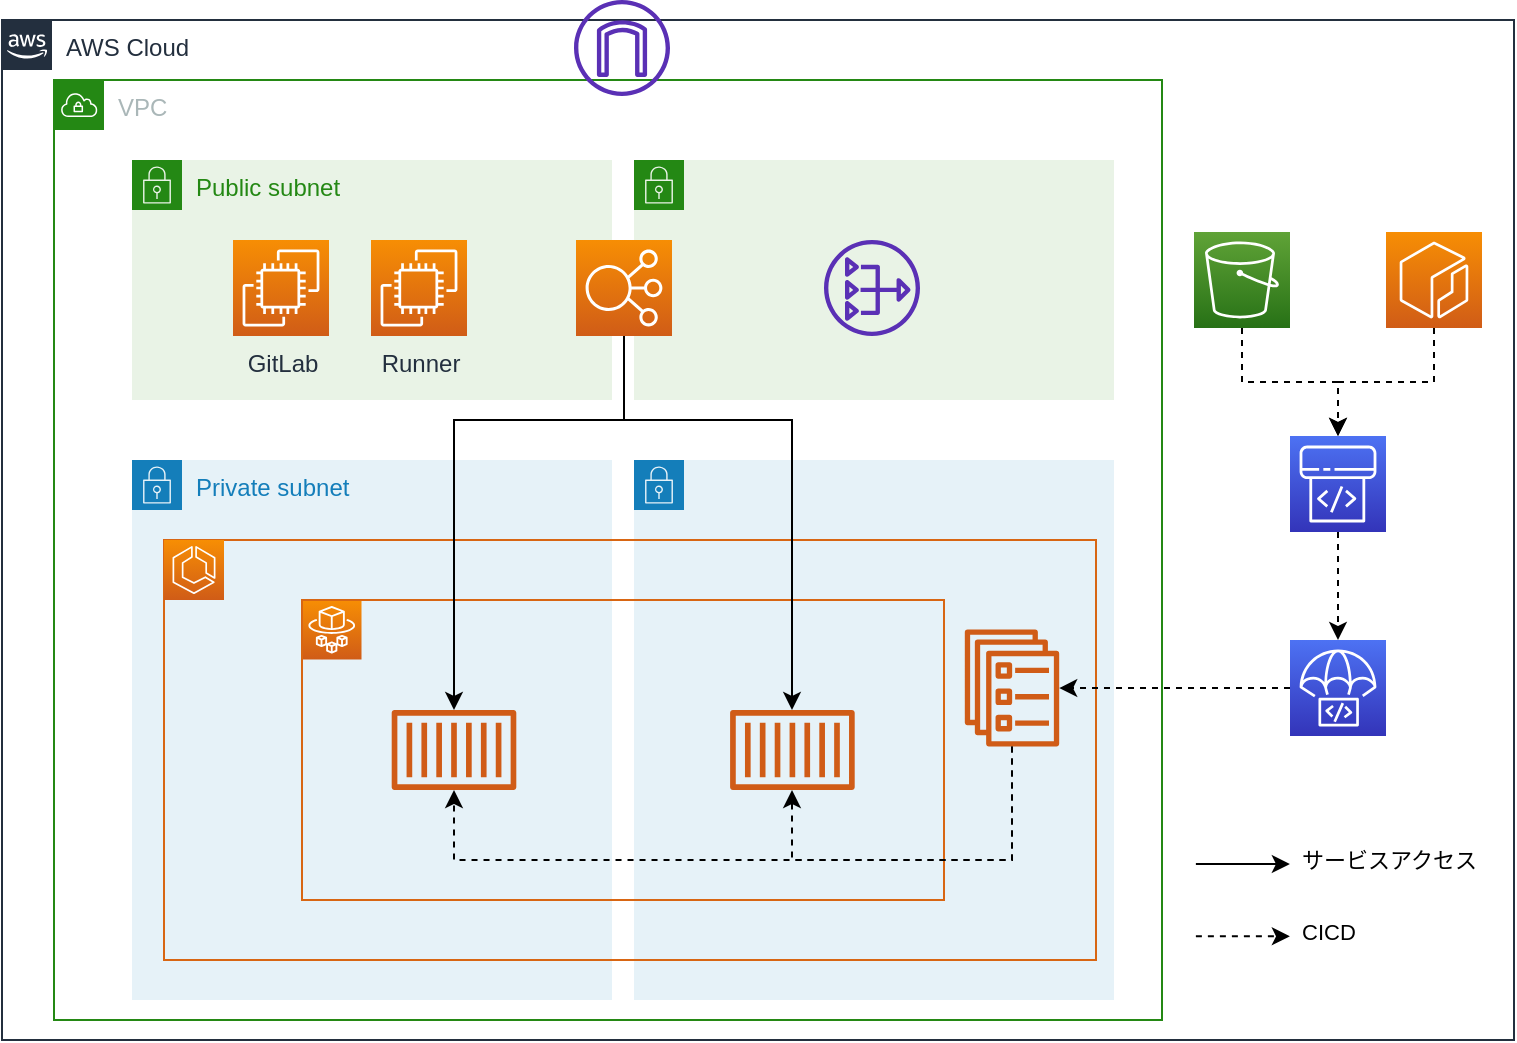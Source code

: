 <mxfile version="13.6.5">
    <diagram id="_UF49B7PCfFeT8J70AKn" name="AWS">
        <mxGraphModel dx="598" dy="635" grid="1" gridSize="10" guides="1" tooltips="1" connect="1" arrows="1" fold="1" page="1" pageScale="1" pageWidth="827" pageHeight="1169" math="0" shadow="0">
            <root>
                <mxCell id="0"/>
                <mxCell id="1" parent="0"/>
                <mxCell id="LLyY363C2WJFp_gUzBj3-1" value="AWS Cloud" style="points=[[0,0],[0.25,0],[0.5,0],[0.75,0],[1,0],[1,0.25],[1,0.5],[1,0.75],[1,1],[0.75,1],[0.5,1],[0.25,1],[0,1],[0,0.75],[0,0.5],[0,0.25]];outlineConnect=0;gradientColor=none;html=1;whiteSpace=wrap;fontSize=12;fontStyle=0;shape=mxgraph.aws4.group;grIcon=mxgraph.aws4.group_aws_cloud_alt;strokeColor=#232F3E;fillColor=none;verticalAlign=top;align=left;spacingLeft=30;fontColor=#232F3E;dashed=0;" parent="1" vertex="1">
                    <mxGeometry x="20" y="30" width="756" height="510" as="geometry"/>
                </mxCell>
                <mxCell id="LLyY363C2WJFp_gUzBj3-2" value="VPC" style="points=[[0,0],[0.25,0],[0.5,0],[0.75,0],[1,0],[1,0.25],[1,0.5],[1,0.75],[1,1],[0.75,1],[0.5,1],[0.25,1],[0,1],[0,0.75],[0,0.5],[0,0.25]];outlineConnect=0;gradientColor=none;html=1;whiteSpace=wrap;fontSize=12;fontStyle=0;shape=mxgraph.aws4.group;grIcon=mxgraph.aws4.group_vpc;strokeColor=#248814;fillColor=none;verticalAlign=top;align=left;spacingLeft=30;fontColor=#AAB7B8;dashed=0;" parent="1" vertex="1">
                    <mxGeometry x="46" y="60" width="554" height="470" as="geometry"/>
                </mxCell>
                <mxCell id="LLyY363C2WJFp_gUzBj3-3" value="Public subnet" style="points=[[0,0],[0.25,0],[0.5,0],[0.75,0],[1,0],[1,0.25],[1,0.5],[1,0.75],[1,1],[0.75,1],[0.5,1],[0.25,1],[0,1],[0,0.75],[0,0.5],[0,0.25]];outlineConnect=0;gradientColor=none;html=1;whiteSpace=wrap;fontSize=12;fontStyle=0;shape=mxgraph.aws4.group;grIcon=mxgraph.aws4.group_security_group;grStroke=0;strokeColor=#248814;fillColor=#E9F3E6;verticalAlign=top;align=left;spacingLeft=30;fontColor=#248814;dashed=0;" parent="1" vertex="1">
                    <mxGeometry x="85" y="100" width="240" height="120" as="geometry"/>
                </mxCell>
                <mxCell id="LLyY363C2WJFp_gUzBj3-4" value="" style="points=[[0,0],[0.25,0],[0.5,0],[0.75,0],[1,0],[1,0.25],[1,0.5],[1,0.75],[1,1],[0.75,1],[0.5,1],[0.25,1],[0,1],[0,0.75],[0,0.5],[0,0.25]];outlineConnect=0;gradientColor=none;html=1;whiteSpace=wrap;fontSize=12;fontStyle=0;shape=mxgraph.aws4.group;grIcon=mxgraph.aws4.group_security_group;grStroke=0;strokeColor=#248814;fillColor=#E9F3E6;verticalAlign=top;align=left;spacingLeft=30;fontColor=#248814;dashed=0;" parent="1" vertex="1">
                    <mxGeometry x="336" y="100" width="240" height="120" as="geometry"/>
                </mxCell>
                <mxCell id="LLyY363C2WJFp_gUzBj3-7" value="" style="outlineConnect=0;fontColor=#232F3E;gradientColor=#F78E04;gradientDirection=north;fillColor=#D05C17;strokeColor=#ffffff;dashed=0;verticalLabelPosition=bottom;verticalAlign=top;align=center;html=1;fontSize=12;fontStyle=0;aspect=fixed;shape=mxgraph.aws4.resourceIcon;resIcon=mxgraph.aws4.elastic_load_balancing;" parent="1" vertex="1">
                    <mxGeometry x="307" y="140" width="48" height="48" as="geometry"/>
                </mxCell>
                <mxCell id="LLyY363C2WJFp_gUzBj3-8" value="GitLab" style="outlineConnect=0;fontColor=#232F3E;gradientColor=#F78E04;gradientDirection=north;fillColor=#D05C17;strokeColor=#ffffff;dashed=0;verticalLabelPosition=bottom;verticalAlign=top;align=center;html=1;fontSize=12;fontStyle=0;aspect=fixed;shape=mxgraph.aws4.resourceIcon;resIcon=mxgraph.aws4.ec2;" parent="1" vertex="1">
                    <mxGeometry x="135.5" y="140" width="48" height="48" as="geometry"/>
                </mxCell>
                <mxCell id="LLyY363C2WJFp_gUzBj3-9" value="Runner" style="outlineConnect=0;fontColor=#232F3E;gradientColor=#F78E04;gradientDirection=north;fillColor=#D05C17;strokeColor=#ffffff;dashed=0;verticalLabelPosition=bottom;verticalAlign=top;align=center;html=1;fontSize=12;fontStyle=0;aspect=fixed;shape=mxgraph.aws4.resourceIcon;resIcon=mxgraph.aws4.ec2;" parent="1" vertex="1">
                    <mxGeometry x="204.5" y="140" width="48" height="48" as="geometry"/>
                </mxCell>
                <mxCell id="LLyY363C2WJFp_gUzBj3-10" value="" style="outlineConnect=0;fontColor=#232F3E;gradientColor=none;fillColor=#5A30B5;strokeColor=none;dashed=0;verticalLabelPosition=bottom;verticalAlign=top;align=center;html=1;fontSize=12;fontStyle=0;aspect=fixed;pointerEvents=1;shape=mxgraph.aws4.internet_gateway;" parent="1" vertex="1">
                    <mxGeometry x="306" y="20" width="48" height="48" as="geometry"/>
                </mxCell>
                <mxCell id="LLyY363C2WJFp_gUzBj3-14" style="edgeStyle=orthogonalEdgeStyle;rounded=0;orthogonalLoop=1;jettySize=auto;html=1;dashed=1;" parent="1" source="LLyY363C2WJFp_gUzBj3-15" target="LLyY363C2WJFp_gUzBj3-17" edge="1">
                    <mxGeometry relative="1" as="geometry"/>
                </mxCell>
                <mxCell id="LLyY363C2WJFp_gUzBj3-15" value="" style="outlineConnect=0;fontColor=#232F3E;gradientColor=#4D72F3;gradientDirection=north;fillColor=#3334B9;strokeColor=#ffffff;dashed=0;verticalLabelPosition=bottom;verticalAlign=top;align=center;html=1;fontSize=12;fontStyle=0;aspect=fixed;shape=mxgraph.aws4.resourceIcon;resIcon=mxgraph.aws4.codepipeline;" parent="1" vertex="1">
                    <mxGeometry x="664" y="238" width="48" height="48" as="geometry"/>
                </mxCell>
                <mxCell id="LLyY363C2WJFp_gUzBj3-17" value="" style="outlineConnect=0;fontColor=#232F3E;gradientColor=#4D72F3;gradientDirection=north;fillColor=#3334B9;strokeColor=#ffffff;dashed=0;verticalLabelPosition=bottom;verticalAlign=top;align=center;html=1;fontSize=12;fontStyle=0;aspect=fixed;shape=mxgraph.aws4.resourceIcon;resIcon=mxgraph.aws4.codedeploy;" parent="1" vertex="1">
                    <mxGeometry x="664" y="340" width="48" height="48" as="geometry"/>
                </mxCell>
                <mxCell id="LLyY363C2WJFp_gUzBj3-18" style="edgeStyle=orthogonalEdgeStyle;rounded=0;orthogonalLoop=1;jettySize=auto;html=1;dashed=1;" parent="1" source="LLyY363C2WJFp_gUzBj3-19" target="LLyY363C2WJFp_gUzBj3-15" edge="1">
                    <mxGeometry relative="1" as="geometry"/>
                </mxCell>
                <mxCell id="LLyY363C2WJFp_gUzBj3-19" value="" style="outlineConnect=0;fontColor=#232F3E;gradientColor=#60A337;gradientDirection=north;fillColor=#277116;strokeColor=#ffffff;dashed=0;verticalLabelPosition=bottom;verticalAlign=top;align=center;html=1;fontSize=12;fontStyle=0;aspect=fixed;shape=mxgraph.aws4.resourceIcon;resIcon=mxgraph.aws4.s3;" parent="1" vertex="1">
                    <mxGeometry x="616" y="136" width="48" height="48" as="geometry"/>
                </mxCell>
                <mxCell id="LLyY363C2WJFp_gUzBj3-20" style="edgeStyle=orthogonalEdgeStyle;rounded=0;orthogonalLoop=1;jettySize=auto;html=1;dashed=1;" parent="1" source="LLyY363C2WJFp_gUzBj3-21" target="LLyY363C2WJFp_gUzBj3-15" edge="1">
                    <mxGeometry relative="1" as="geometry"/>
                </mxCell>
                <mxCell id="LLyY363C2WJFp_gUzBj3-21" value="" style="outlineConnect=0;fontColor=#232F3E;gradientColor=#F78E04;gradientDirection=north;fillColor=#D05C17;strokeColor=#ffffff;dashed=0;verticalLabelPosition=bottom;verticalAlign=top;align=center;html=1;fontSize=12;fontStyle=0;aspect=fixed;shape=mxgraph.aws4.resourceIcon;resIcon=mxgraph.aws4.ecr;" parent="1" vertex="1">
                    <mxGeometry x="712" y="136" width="48" height="48" as="geometry"/>
                </mxCell>
                <mxCell id="LLyY363C2WJFp_gUzBj3-30" value="" style="endArrow=classic;html=1;dashed=1;" parent="1" edge="1">
                    <mxGeometry width="50" height="50" relative="1" as="geometry">
                        <mxPoint x="616.94" y="488.17" as="sourcePoint"/>
                        <mxPoint x="663.94" y="488.17" as="targetPoint"/>
                    </mxGeometry>
                </mxCell>
                <mxCell id="LLyY363C2WJFp_gUzBj3-31" value="CICD" style="edgeLabel;html=1;align=left;verticalAlign=middle;resizable=0;points=[];labelPosition=right;verticalLabelPosition=middle;" parent="LLyY363C2WJFp_gUzBj3-30" vertex="1" connectable="0">
                    <mxGeometry x="0.422" y="2" relative="1" as="geometry">
                        <mxPoint x="17.06" as="offset"/>
                    </mxGeometry>
                </mxCell>
                <mxCell id="LLyY363C2WJFp_gUzBj3-32" value="" style="endArrow=classic;html=1;" parent="1" edge="1">
                    <mxGeometry width="50" height="50" relative="1" as="geometry">
                        <mxPoint x="616.94" y="452.0" as="sourcePoint"/>
                        <mxPoint x="663.94" y="452.0" as="targetPoint"/>
                    </mxGeometry>
                </mxCell>
                <mxCell id="LLyY363C2WJFp_gUzBj3-33" value="サービスアクセス" style="edgeLabel;html=1;align=left;verticalAlign=middle;resizable=0;points=[];labelPosition=right;verticalLabelPosition=middle;" parent="LLyY363C2WJFp_gUzBj3-32" vertex="1" connectable="0">
                    <mxGeometry x="0.422" y="2" relative="1" as="geometry">
                        <mxPoint x="17.06" as="offset"/>
                    </mxGeometry>
                </mxCell>
                <mxCell id="LLyY363C2WJFp_gUzBj3-34" value="Private subnet" style="points=[[0,0],[0.25,0],[0.5,0],[0.75,0],[1,0],[1,0.25],[1,0.5],[1,0.75],[1,1],[0.75,1],[0.5,1],[0.25,1],[0,1],[0,0.75],[0,0.5],[0,0.25]];outlineConnect=0;gradientColor=none;html=1;whiteSpace=wrap;fontSize=12;fontStyle=0;shape=mxgraph.aws4.group;grIcon=mxgraph.aws4.group_security_group;grStroke=0;strokeColor=#147EBA;fillColor=#E6F2F8;verticalAlign=top;align=left;spacingLeft=30;fontColor=#147EBA;dashed=0;" parent="1" vertex="1">
                    <mxGeometry x="85" y="250" width="240" height="270" as="geometry"/>
                </mxCell>
                <mxCell id="LLyY363C2WJFp_gUzBj3-41" value="" style="points=[[0,0],[0.25,0],[0.5,0],[0.75,0],[1,0],[1,0.25],[1,0.5],[1,0.75],[1,1],[0.75,1],[0.5,1],[0.25,1],[0,1],[0,0.75],[0,0.5],[0,0.25]];outlineConnect=0;gradientColor=none;html=1;whiteSpace=wrap;fontSize=12;fontStyle=0;shape=mxgraph.aws4.group;grIcon=mxgraph.aws4.group_security_group;grStroke=0;strokeColor=#147EBA;fillColor=#E6F2F8;verticalAlign=top;align=left;spacingLeft=30;fontColor=#147EBA;dashed=0;" parent="1" vertex="1">
                    <mxGeometry x="336" y="250" width="240" height="270" as="geometry"/>
                </mxCell>
                <mxCell id="LLyY363C2WJFp_gUzBj3-22" value="" style="rounded=0;whiteSpace=wrap;html=1;strokeColor=#D86613;fillColor=none;" parent="1" vertex="1">
                    <mxGeometry x="101" y="290" width="466" height="210" as="geometry"/>
                </mxCell>
                <mxCell id="LLyY363C2WJFp_gUzBj3-23" value="" style="outlineConnect=0;fontColor=#232F3E;gradientColor=#F78E04;gradientDirection=north;fillColor=#D05C17;strokeColor=#ffffff;dashed=0;verticalLabelPosition=bottom;verticalAlign=top;align=center;html=1;fontSize=12;fontStyle=0;aspect=fixed;shape=mxgraph.aws4.resourceIcon;resIcon=mxgraph.aws4.ecs;" parent="1" vertex="1">
                    <mxGeometry x="101" y="290" width="30" height="30" as="geometry"/>
                </mxCell>
                <mxCell id="LLyY363C2WJFp_gUzBj3-51" style="edgeStyle=orthogonalEdgeStyle;rounded=0;orthogonalLoop=1;jettySize=auto;html=1;dashed=1;" parent="1" source="LLyY363C2WJFp_gUzBj3-13" target="LLyY363C2WJFp_gUzBj3-28" edge="1">
                    <mxGeometry relative="1" as="geometry">
                        <Array as="points">
                            <mxPoint x="525" y="450"/>
                            <mxPoint x="246" y="450"/>
                        </Array>
                    </mxGeometry>
                </mxCell>
                <mxCell id="LLyY363C2WJFp_gUzBj3-13" value="" style="outlineConnect=0;fontColor=#232F3E;gradientColor=none;fillColor=#D05C17;strokeColor=none;dashed=0;verticalLabelPosition=bottom;verticalAlign=top;align=center;html=1;fontSize=12;fontStyle=0;aspect=fixed;pointerEvents=1;shape=mxgraph.aws4.ecs_service;" parent="1" vertex="1">
                    <mxGeometry x="501" y="334.76" width="48" height="58.48" as="geometry"/>
                </mxCell>
                <mxCell id="LLyY363C2WJFp_gUzBj3-25" value="" style="outlineConnect=0;fontColor=#232F3E;gradientColor=#F78E04;gradientDirection=north;fillColor=#D05C17;strokeColor=#ffffff;dashed=0;verticalLabelPosition=bottom;verticalAlign=top;align=center;html=1;fontSize=12;fontStyle=0;aspect=fixed;shape=mxgraph.aws4.resourceIcon;resIcon=mxgraph.aws4.fargate;" parent="1" vertex="1">
                    <mxGeometry x="170" y="320" width="29.752" height="29.752" as="geometry"/>
                </mxCell>
                <mxCell id="LLyY363C2WJFp_gUzBj3-26" value="" style="rounded=0;whiteSpace=wrap;html=1;strokeColor=#D86613;fillColor=none;" parent="1" vertex="1">
                    <mxGeometry x="170" y="320" width="321" height="150" as="geometry"/>
                </mxCell>
                <mxCell id="LLyY363C2WJFp_gUzBj3-27" style="edgeStyle=orthogonalEdgeStyle;rounded=0;orthogonalLoop=1;jettySize=auto;html=1;exitX=0.5;exitY=1;exitDx=0;exitDy=0;" parent="1" source="LLyY363C2WJFp_gUzBj3-26" target="LLyY363C2WJFp_gUzBj3-26" edge="1">
                    <mxGeometry relative="1" as="geometry"/>
                </mxCell>
                <mxCell id="LLyY363C2WJFp_gUzBj3-28" value="" style="outlineConnect=0;fontColor=#232F3E;gradientColor=none;fillColor=#D05C17;strokeColor=none;dashed=0;verticalLabelPosition=bottom;verticalAlign=top;align=center;html=1;fontSize=12;fontStyle=0;aspect=fixed;pointerEvents=1;shape=mxgraph.aws4.container_1;" parent="1" vertex="1">
                    <mxGeometry x="214.8" y="375" width="62.4" height="40" as="geometry"/>
                </mxCell>
                <mxCell id="LLyY363C2WJFp_gUzBj3-29" value="" style="outlineConnect=0;fontColor=#232F3E;gradientColor=none;fillColor=#D05C17;strokeColor=none;dashed=0;verticalLabelPosition=bottom;verticalAlign=top;align=center;html=1;fontSize=12;fontStyle=0;aspect=fixed;pointerEvents=1;shape=mxgraph.aws4.container_1;" parent="1" vertex="1">
                    <mxGeometry x="384" y="375" width="62.4" height="40" as="geometry"/>
                </mxCell>
                <mxCell id="LLyY363C2WJFp_gUzBj3-47" style="edgeStyle=orthogonalEdgeStyle;rounded=0;orthogonalLoop=1;jettySize=auto;html=1;dashed=1;" parent="1" source="LLyY363C2WJFp_gUzBj3-17" target="LLyY363C2WJFp_gUzBj3-13" edge="1">
                    <mxGeometry relative="1" as="geometry"/>
                </mxCell>
                <mxCell id="LLyY363C2WJFp_gUzBj3-50" style="edgeStyle=orthogonalEdgeStyle;rounded=0;orthogonalLoop=1;jettySize=auto;html=1;dashed=1;" parent="1" source="LLyY363C2WJFp_gUzBj3-13" target="LLyY363C2WJFp_gUzBj3-29" edge="1">
                    <mxGeometry relative="1" as="geometry">
                        <Array as="points">
                            <mxPoint x="525" y="450"/>
                            <mxPoint x="415" y="450"/>
                        </Array>
                    </mxGeometry>
                </mxCell>
                <mxCell id="LLyY363C2WJFp_gUzBj3-48" style="edgeStyle=orthogonalEdgeStyle;rounded=0;orthogonalLoop=1;jettySize=auto;html=1;" parent="1" source="LLyY363C2WJFp_gUzBj3-7" target="LLyY363C2WJFp_gUzBj3-28" edge="1">
                    <mxGeometry relative="1" as="geometry">
                        <Array as="points">
                            <mxPoint x="331" y="230"/>
                            <mxPoint x="246" y="230"/>
                        </Array>
                    </mxGeometry>
                </mxCell>
                <mxCell id="LLyY363C2WJFp_gUzBj3-49" style="edgeStyle=orthogonalEdgeStyle;rounded=0;orthogonalLoop=1;jettySize=auto;html=1;" parent="1" source="LLyY363C2WJFp_gUzBj3-7" target="LLyY363C2WJFp_gUzBj3-29" edge="1">
                    <mxGeometry relative="1" as="geometry">
                        <Array as="points">
                            <mxPoint x="331" y="230"/>
                            <mxPoint x="415" y="230"/>
                        </Array>
                    </mxGeometry>
                </mxCell>
                <mxCell id="LLyY363C2WJFp_gUzBj3-52" value="" style="outlineConnect=0;fontColor=#232F3E;gradientColor=none;fillColor=#5A30B5;strokeColor=none;dashed=0;verticalLabelPosition=bottom;verticalAlign=top;align=center;html=1;fontSize=12;fontStyle=0;aspect=fixed;pointerEvents=1;shape=mxgraph.aws4.nat_gateway;" parent="1" vertex="1">
                    <mxGeometry x="431" y="140" width="48" height="48" as="geometry"/>
                </mxCell>
            </root>
        </mxGraphModel>
    </diagram>
</mxfile>